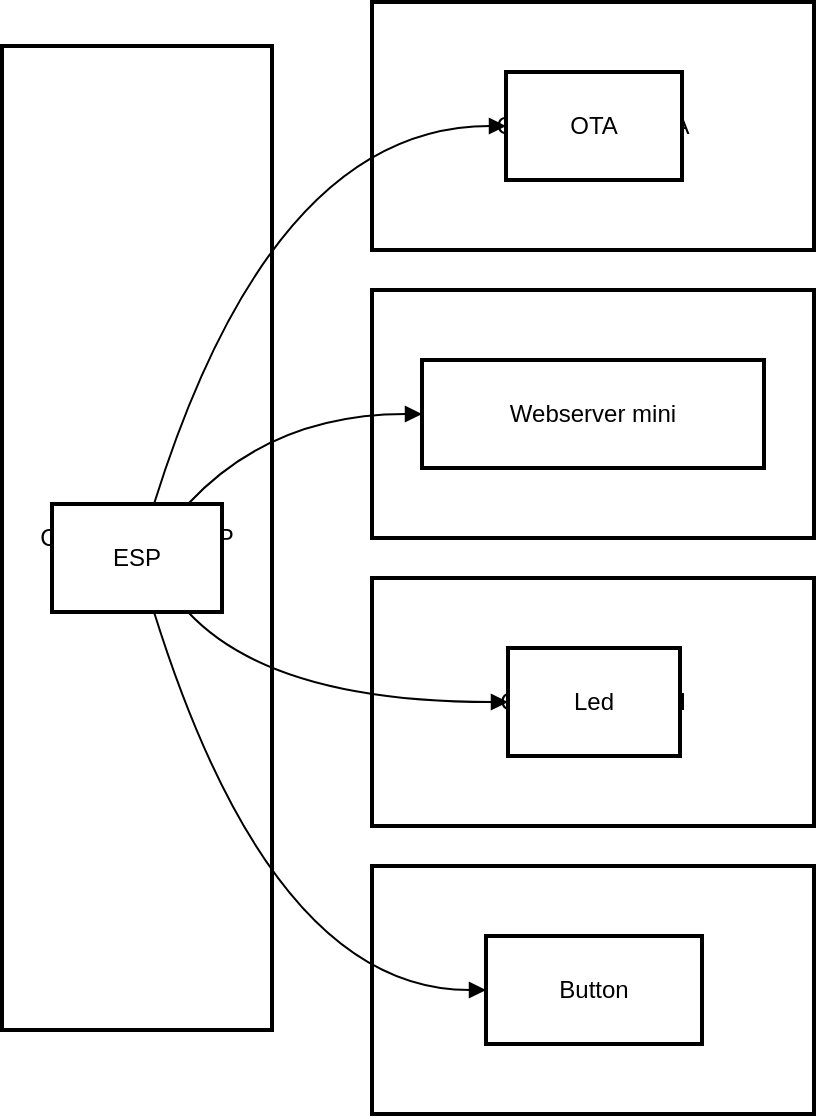<mxfile version="26.0.16">
  <diagram name="Page-1" id="TaDNEIB_YkCr8fq5adxn">
    <mxGraphModel>
      <root>
        <mxCell id="0" />
        <mxCell id="1" parent="0" />
        <mxCell id="2" value="Component - OTA" style="whiteSpace=wrap;strokeWidth=2;" vertex="1" parent="1">
          <mxGeometry x="193" y="8" width="221" height="124" as="geometry" />
        </mxCell>
        <mxCell id="3" value="Component - Webserver mini" style="whiteSpace=wrap;strokeWidth=2;" vertex="1" parent="1">
          <mxGeometry x="193" y="152" width="221" height="124" as="geometry" />
        </mxCell>
        <mxCell id="4" value="Component - Led" style="whiteSpace=wrap;strokeWidth=2;" vertex="1" parent="1">
          <mxGeometry x="193" y="296" width="221" height="124" as="geometry" />
        </mxCell>
        <mxCell id="5" value="Component - Button" style="whiteSpace=wrap;strokeWidth=2;" vertex="1" parent="1">
          <mxGeometry x="193" y="440" width="221" height="124" as="geometry" />
        </mxCell>
        <mxCell id="6" value="Component - ESP" style="whiteSpace=wrap;strokeWidth=2;" vertex="1" parent="1">
          <mxGeometry x="8" y="30" width="135" height="492" as="geometry" />
        </mxCell>
        <mxCell id="7" value="ESP" style="whiteSpace=wrap;strokeWidth=2;" vertex="1" parent="1">
          <mxGeometry x="33" y="259" width="85" height="54" as="geometry" />
        </mxCell>
        <mxCell id="8" value="Button" style="whiteSpace=wrap;strokeWidth=2;" vertex="1" parent="1">
          <mxGeometry x="250" y="475" width="108" height="54" as="geometry" />
        </mxCell>
        <mxCell id="9" value="Led" style="whiteSpace=wrap;strokeWidth=2;" vertex="1" parent="1">
          <mxGeometry x="261" y="331" width="86" height="54" as="geometry" />
        </mxCell>
        <mxCell id="10" value="Webserver mini" style="whiteSpace=wrap;strokeWidth=2;" vertex="1" parent="1">
          <mxGeometry x="218" y="187" width="171" height="54" as="geometry" />
        </mxCell>
        <mxCell id="11" value="OTA" style="whiteSpace=wrap;strokeWidth=2;" vertex="1" parent="1">
          <mxGeometry x="260" y="43" width="88" height="54" as="geometry" />
        </mxCell>
        <mxCell id="12" value="" style="curved=1;startArrow=none;endArrow=block;exitX=0.6;exitY=1;entryX=0;entryY=0.5;" edge="1" parent="1" source="7" target="8">
          <mxGeometry relative="1" as="geometry">
            <Array as="points">
              <mxPoint x="143" y="502" />
            </Array>
          </mxGeometry>
        </mxCell>
        <mxCell id="13" value="" style="curved=1;startArrow=none;endArrow=block;exitX=0.8;exitY=1;entryX=0;entryY=0.5;" edge="1" parent="1" source="7" target="9">
          <mxGeometry relative="1" as="geometry">
            <Array as="points">
              <mxPoint x="143" y="358" />
            </Array>
          </mxGeometry>
        </mxCell>
        <mxCell id="14" value="" style="curved=1;startArrow=none;endArrow=block;exitX=0.8;exitY=0;entryX=0;entryY=0.5;" edge="1" parent="1" source="7" target="10">
          <mxGeometry relative="1" as="geometry">
            <Array as="points">
              <mxPoint x="143" y="214" />
            </Array>
          </mxGeometry>
        </mxCell>
        <mxCell id="15" value="" style="curved=1;startArrow=none;endArrow=block;exitX=0.6;exitY=0;entryX=0;entryY=0.5;" edge="1" parent="1" source="7" target="11">
          <mxGeometry relative="1" as="geometry">
            <Array as="points">
              <mxPoint x="143" y="70" />
            </Array>
          </mxGeometry>
        </mxCell>
      </root>
    </mxGraphModel>
  </diagram>
</mxfile>
